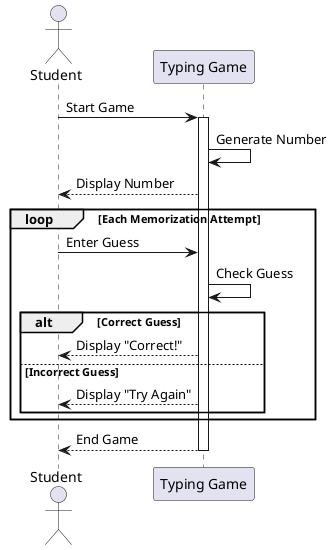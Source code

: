 @startuml
actor Student
participant "Typing Game"

Student -> "Typing Game" : Start Game
activate "Typing Game"

"Typing Game" -> "Typing Game" : Generate Number
"Typing Game" --> Student : Display Number

loop Each Memorization Attempt
    Student -> "Typing Game" : Enter Guess
    "Typing Game" -> "Typing Game" : Check Guess

    alt Correct Guess
        "Typing Game" --> Student : Display "Correct!"
    else Incorrect Guess
        "Typing Game" --> Student : Display "Try Again"
    end
end

"Typing Game" --> Student : End Game
deactivate "Typing Game"

@enduml
